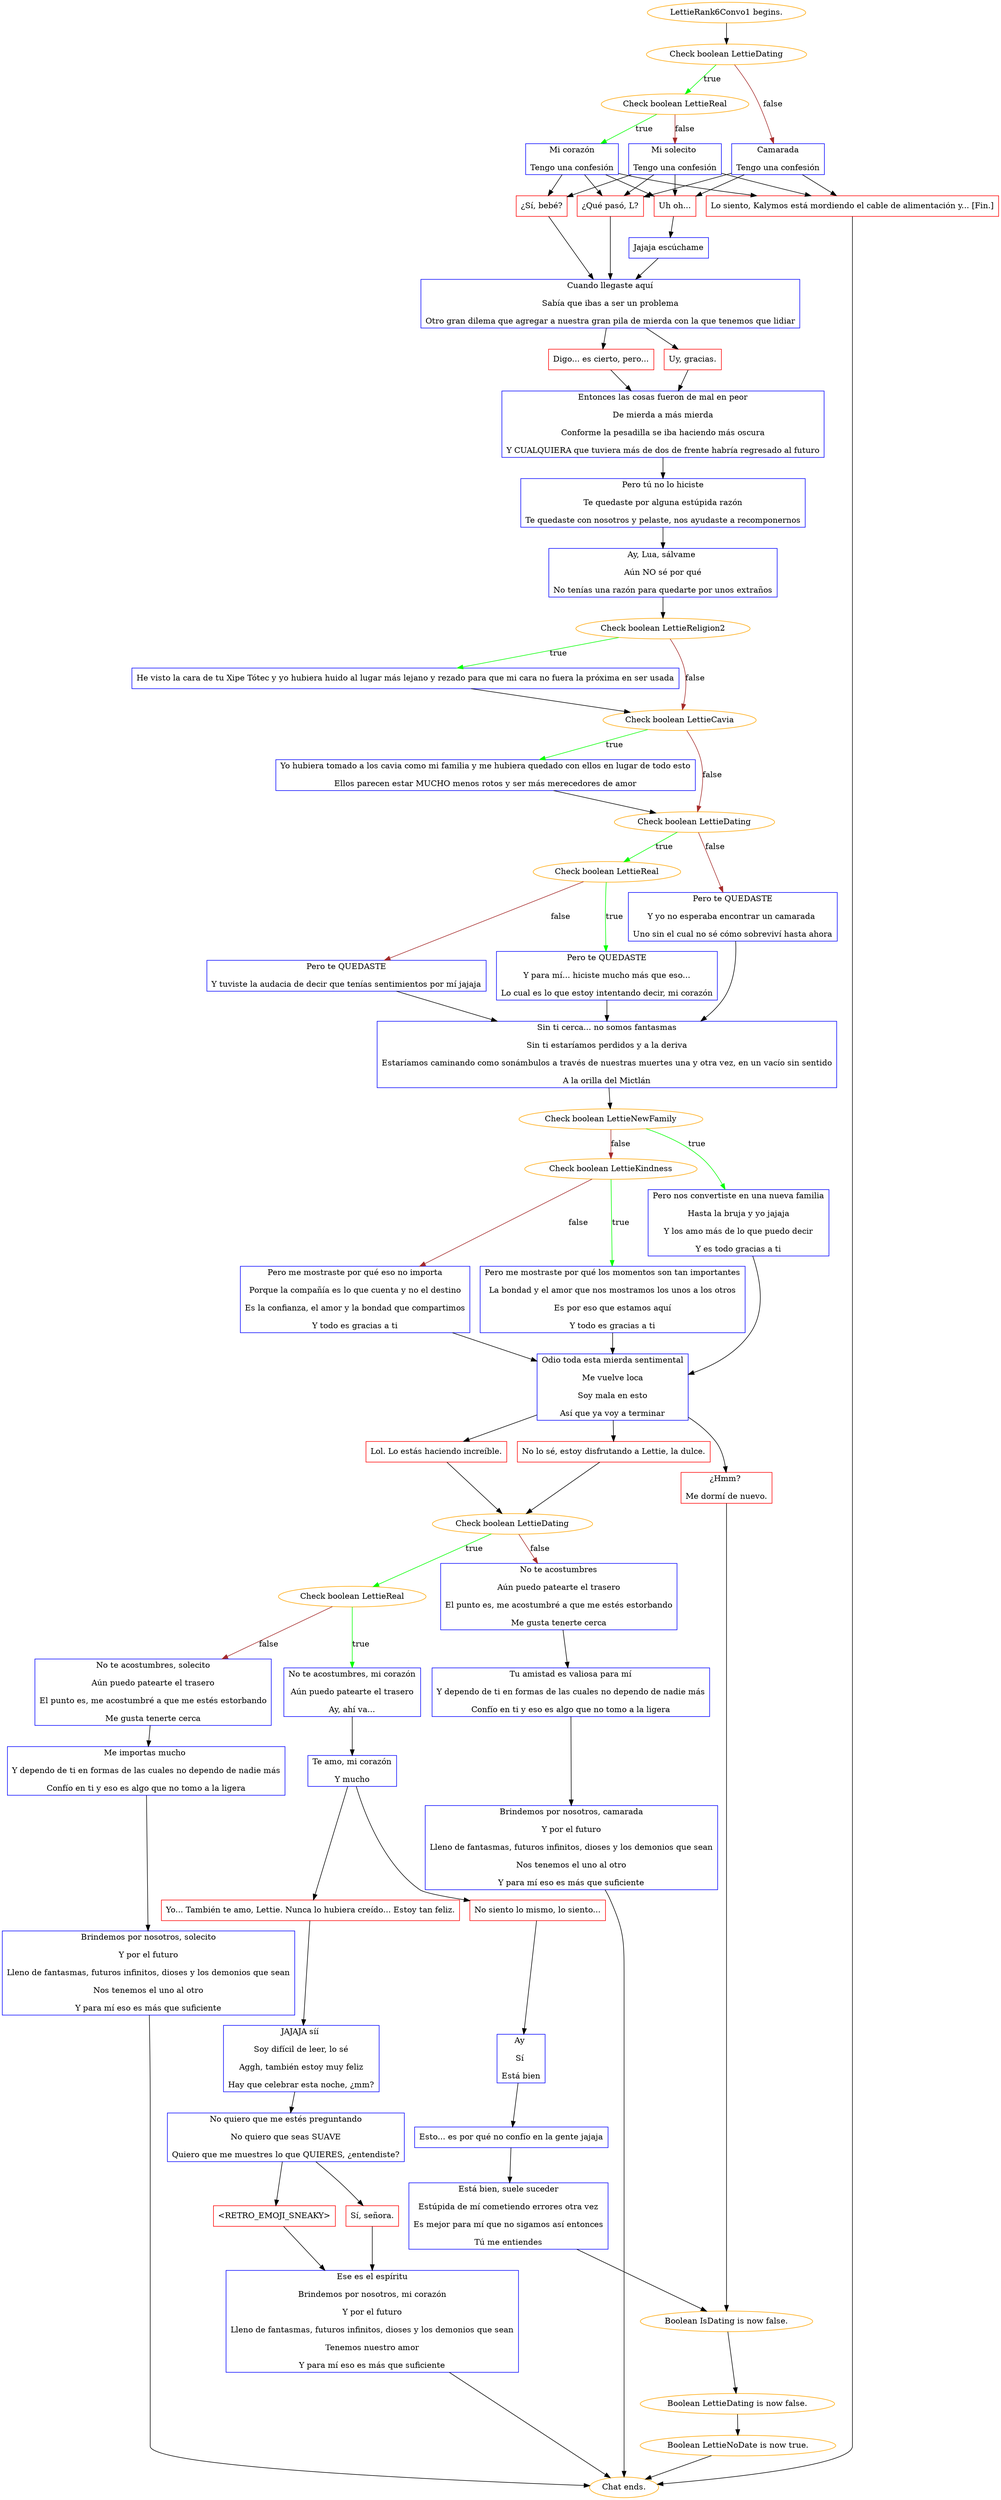 digraph {
	"LettieRank6Convo1 begins." [color=orange];
		"LettieRank6Convo1 begins." -> j2452349781;
	j2452349781 [label="Check boolean LettieDating",color=orange];
		j2452349781 -> j2676259319 [label=true,color=green];
		j2452349781 -> j3955431788 [label=false,color=brown];
	j2676259319 [label="Check boolean LettieReal",color=orange];
		j2676259319 -> j403809432 [label=true,color=green];
		j2676259319 -> j3233100732 [label=false,color=brown];
	j3955431788 [label="Camarada
Tengo una confesión",shape=box,color=blue];
		j3955431788 -> j3319634643;
		j3955431788 -> j4121060413;
		j3955431788 -> j1744262649;
	j403809432 [label="Mi corazón
Tengo una confesión",shape=box,color=blue];
		j403809432 -> j1382782983;
		j403809432 -> j3319634643;
		j403809432 -> j4121060413;
		j403809432 -> j1744262649;
	j3233100732 [label="Mi solecito 
Tengo una confesión",shape=box,color=blue];
		j3233100732 -> j1382782983;
		j3233100732 -> j3319634643;
		j3233100732 -> j4121060413;
		j3233100732 -> j1744262649;
	j3319634643 [label="¿Qué pasó, L?",shape=box,color=red];
		j3319634643 -> j117102810;
	j4121060413 [label="Uh oh...",shape=box,color=red];
		j4121060413 -> j2174831500;
	j1744262649 [label="Lo siento, Kalymos está mordiendo el cable de alimentación y... [Fin.]",shape=box,color=red];
		j1744262649 -> "Chat ends.";
	j1382782983 [label="¿Sí, bebé?",shape=box,color=red];
		j1382782983 -> j117102810;
	j117102810 [label="Cuando llegaste aquí
Sabía que ibas a ser un problema
Otro gran dilema que agregar a nuestra gran pila de mierda con la que tenemos que lidiar",shape=box,color=blue];
		j117102810 -> j4013904468;
		j117102810 -> j2968751481;
	j2174831500 [label="Jajaja escúchame",shape=box,color=blue];
		j2174831500 -> j117102810;
	"Chat ends." [color=orange];
	j4013904468 [label="Uy, gracias.",shape=box,color=red];
		j4013904468 -> j1819935875;
	j2968751481 [label="Digo... es cierto, pero...",shape=box,color=red];
		j2968751481 -> j1819935875;
	j1819935875 [label="Entonces las cosas fueron de mal en peor
De mierda a más mierda
Conforme la pesadilla se iba haciendo más oscura
Y CUALQUIERA que tuviera más de dos de frente habría regresado al futuro",shape=box,color=blue];
		j1819935875 -> j3191151987;
	j3191151987 [label="Pero tú no lo hiciste
Te quedaste por alguna estúpida razón
Te quedaste con nosotros y pelaste, nos ayudaste a recomponernos",shape=box,color=blue];
		j3191151987 -> j2205338808;
	j2205338808 [label="Ay, Lua, sálvame 
Aún NO sé por qué
No tenías una razón para quedarte por unos extraños",shape=box,color=blue];
		j2205338808 -> j1387050652;
	j1387050652 [label="Check boolean LettieReligion2",color=orange];
		j1387050652 -> j618543159 [label=true,color=green];
		j1387050652 -> j1551587699 [label=false,color=brown];
	j618543159 [label="He visto la cara de tu Xipe Tótec y yo hubiera huido al lugar más lejano y rezado para que mi cara no fuera la próxima en ser usada",shape=box,color=blue];
		j618543159 -> j1551587699;
	j1551587699 [label="Check boolean LettieCavia",color=orange];
		j1551587699 -> j1505274951 [label=true,color=green];
		j1551587699 -> j466073509 [label=false,color=brown];
	j1505274951 [label="Yo hubiera tomado a los cavia como mi familia y me hubiera quedado con ellos en lugar de todo esto
Ellos parecen estar MUCHO menos rotos y ser más merecedores de amor",shape=box,color=blue];
		j1505274951 -> j466073509;
	j466073509 [label="Check boolean LettieDating",color=orange];
		j466073509 -> j4125224585 [label=true,color=green];
		j466073509 -> j30394221 [label=false,color=brown];
	j4125224585 [label="Check boolean LettieReal",color=orange];
		j4125224585 -> j2122745321 [label=true,color=green];
		j4125224585 -> j3903067386 [label=false,color=brown];
	j30394221 [label="Pero te QUEDASTE
Y yo no esperaba encontrar un camarada 
Uno sin el cual no sé cómo sobreviví hasta ahora",shape=box,color=blue];
		j30394221 -> j616091401;
	j2122745321 [label="Pero te QUEDASTE
Y para mí... hiciste mucho más que eso...
Lo cual es lo que estoy intentando decir, mi corazón",shape=box,color=blue];
		j2122745321 -> j616091401;
	j3903067386 [label="Pero te QUEDASTE
Y tuviste la audacia de decir que tenías sentimientos por mí jajaja",shape=box,color=blue];
		j3903067386 -> j616091401;
	j616091401 [label="Sin ti cerca... no somos fantasmas
Sin ti estaríamos perdidos y a la deriva
Estaríamos caminando como sonámbulos a través de nuestras muertes una y otra vez, en un vacío sin sentido
A la orilla del Mictlán",shape=box,color=blue];
		j616091401 -> j1595476292;
	j1595476292 [label="Check boolean LettieNewFamily",color=orange];
		j1595476292 -> j1723824897 [label=true,color=green];
		j1595476292 -> j3009833502 [label=false,color=brown];
	j1723824897 [label="Pero nos convertiste en una nueva familia
Hasta la bruja y yo jajaja
Y los amo más de lo que puedo decir
Y es todo gracias a ti",shape=box,color=blue];
		j1723824897 -> j1161010311;
	j3009833502 [label="Check boolean LettieKindness",color=orange];
		j3009833502 -> j1455297904 [label=true,color=green];
		j3009833502 -> j624534594 [label=false,color=brown];
	j1161010311 [label="Odio toda esta mierda sentimental
Me vuelve loca
Soy mala en esto
Así que ya voy a terminar",shape=box,color=blue];
		j1161010311 -> j487305889;
		j1161010311 -> j4240185376;
		j1161010311 -> j3251738005;
	j1455297904 [label="Pero me mostraste por qué los momentos son tan importantes
La bondad y el amor que nos mostramos los unos a los otros
Es por eso que estamos aquí
Y todo es gracias a ti",shape=box,color=blue];
		j1455297904 -> j1161010311;
	j624534594 [label="Pero me mostraste por qué eso no importa
Porque la compañía es lo que cuenta y no el destino
Es la confianza, el amor y la bondad que compartimos
Y todo es gracias a ti",shape=box,color=blue];
		j624534594 -> j1161010311;
	j487305889 [label="Lol. Lo estás haciendo increíble.",shape=box,color=red];
		j487305889 -> j407131291;
	j4240185376 [label="No lo sé, estoy disfrutando a Lettie, la dulce.",shape=box,color=red];
		j4240185376 -> j407131291;
	j3251738005 [label="¿Hmm? 
Me dormí de nuevo.",shape=box,color=red];
		j3251738005 -> j3606744485;
	j407131291 [label="Check boolean LettieDating",color=orange];
		j407131291 -> j2969545787 [label=true,color=green];
		j407131291 -> j2404639137 [label=false,color=brown];
	j3606744485 [label="Boolean IsDating is now false.",color=orange];
		j3606744485 -> j2226684218;
	j2969545787 [label="Check boolean LettieReal",color=orange];
		j2969545787 -> j1603419012 [label=true,color=green];
		j2969545787 -> j1420149186 [label=false,color=brown];
	j2404639137 [label="No te acostumbres
Aún puedo patearte el trasero
El punto es, me acostumbré a que me estés estorbando
Me gusta tenerte cerca",shape=box,color=blue];
		j2404639137 -> j1214837290;
	j2226684218 [label="Boolean LettieDating is now false.",color=orange];
		j2226684218 -> j2703113057;
	j1603419012 [label="No te acostumbres, mi corazón
Aún puedo patearte el trasero
Ay, ahí va...",shape=box,color=blue];
		j1603419012 -> j1837469581;
	j1420149186 [label="No te acostumbres, solecito
Aún puedo patearte el trasero
El punto es, me acostumbré a que me estés estorbando
Me gusta tenerte cerca",shape=box,color=blue];
		j1420149186 -> j2401080589;
	j1214837290 [label="Tu amistad es valiosa para mí
Y dependo de ti en formas de las cuales no dependo de nadie más
Confío en ti y eso es algo que no tomo a la ligera",shape=box,color=blue];
		j1214837290 -> j2553402084;
	j2703113057 [label="Boolean LettieNoDate is now true.",color=orange];
		j2703113057 -> "Chat ends.";
	j1837469581 [label="Te amo, mi corazón
Y mucho",shape=box,color=blue];
		j1837469581 -> j3837326868;
		j1837469581 -> j2903986254;
	j2401080589 [label="Me importas mucho 
Y dependo de ti en formas de las cuales no dependo de nadie más
Confío en ti y eso es algo que no tomo a la ligera",shape=box,color=blue];
		j2401080589 -> j2724207635;
	j2553402084 [label="Brindemos por nosotros, camarada
Y por el futuro
Lleno de fantasmas, futuros infinitos, dioses y los demonios que sean
Nos tenemos el uno al otro
Y para mí eso es más que suficiente",shape=box,color=blue];
		j2553402084 -> "Chat ends.";
	j3837326868 [label="No siento lo mismo, lo siento...",shape=box,color=red];
		j3837326868 -> j997269114;
	j2903986254 [label="Yo... También te amo, Lettie. Nunca lo hubiera creído... Estoy tan feliz.",shape=box,color=red];
		j2903986254 -> j3749329465;
	j2724207635 [label="Brindemos por nosotros, solecito
Y por el futuro
Lleno de fantasmas, futuros infinitos, dioses y los demonios que sean
Nos tenemos el uno al otro
Y para mí eso es más que suficiente",shape=box,color=blue];
		j2724207635 -> "Chat ends.";
	j997269114 [label="Ay 
Sí 
Está bien",shape=box,color=blue];
		j997269114 -> j2545096483;
	j3749329465 [label="JAJAJA síí 
Soy difícil de leer, lo sé
Aggh, también estoy muy feliz
Hay que celebrar esta noche, ¿mm?",shape=box,color=blue];
		j3749329465 -> j4143325516;
	j2545096483 [label="Esto... es por qué no confío en la gente jajaja",shape=box,color=blue];
		j2545096483 -> j707940623;
	j4143325516 [label="No quiero que me estés preguntando
No quiero que seas SUAVE
Quiero que me muestres lo que QUIERES, ¿entendiste?",shape=box,color=blue];
		j4143325516 -> j199490918;
		j4143325516 -> j1689646993;
	j707940623 [label="Está bien, suele suceder
Estúpida de mí cometiendo errores otra vez
Es mejor para mí que no sigamos así entonces
Tú me entiendes",shape=box,color=blue];
		j707940623 -> j3606744485;
	j199490918 [label="Sí, señora.",shape=box,color=red];
		j199490918 -> j1823031084;
	j1689646993 [label="<RETRO_EMOJI_SNEAKY>",shape=box,color=red];
		j1689646993 -> j1823031084;
	j1823031084 [label="Ese es el espíritu
Brindemos por nosotros, mi corazón
Y por el futuro
Lleno de fantasmas, futuros infinitos, dioses y los demonios que sean
Tenemos nuestro amor
Y para mí eso es más que suficiente",shape=box,color=blue];
		j1823031084 -> "Chat ends.";
}